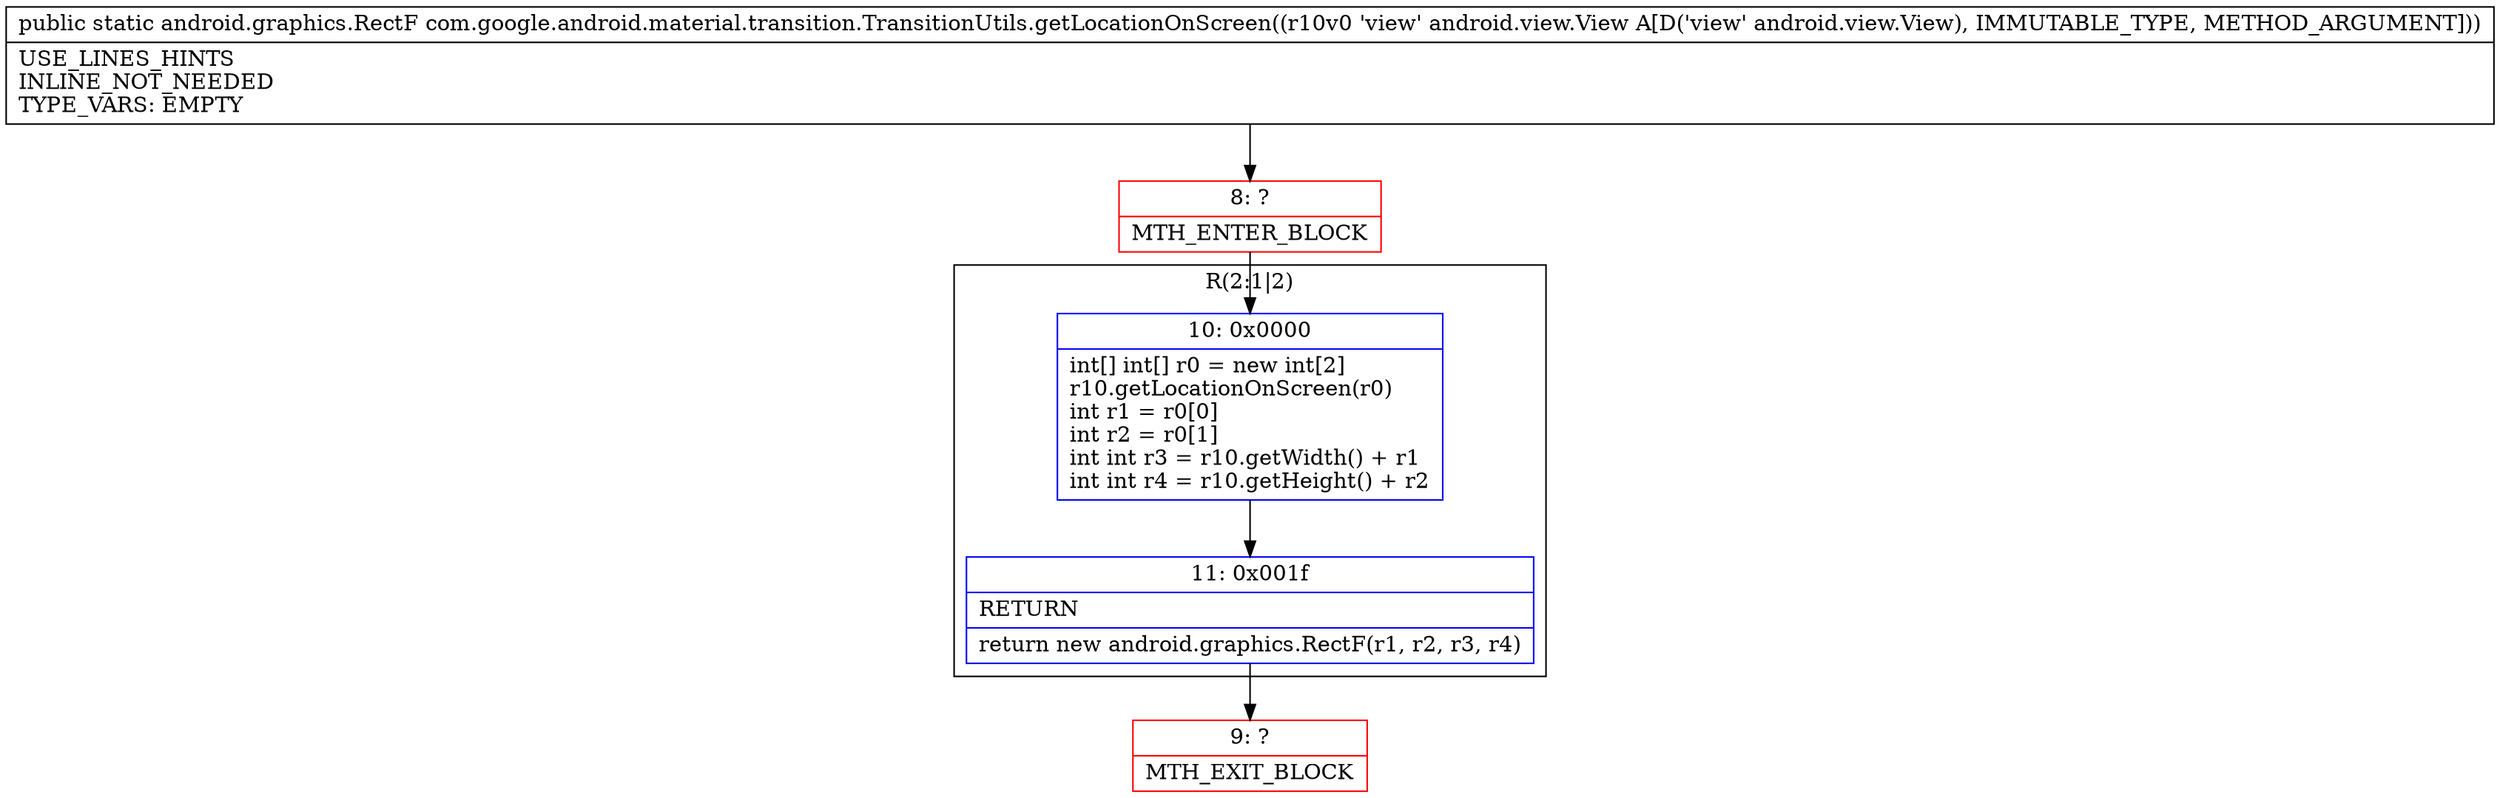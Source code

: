 digraph "CFG forcom.google.android.material.transition.TransitionUtils.getLocationOnScreen(Landroid\/view\/View;)Landroid\/graphics\/RectF;" {
subgraph cluster_Region_1073026214 {
label = "R(2:1|2)";
node [shape=record,color=blue];
Node_10 [shape=record,label="{10\:\ 0x0000|int[] int[] r0 = new int[2]\lr10.getLocationOnScreen(r0)\lint r1 = r0[0]\lint r2 = r0[1]\lint int r3 = r10.getWidth() + r1\lint int r4 = r10.getHeight() + r2\l}"];
Node_11 [shape=record,label="{11\:\ 0x001f|RETURN\l|return new android.graphics.RectF(r1, r2, r3, r4)\l}"];
}
Node_8 [shape=record,color=red,label="{8\:\ ?|MTH_ENTER_BLOCK\l}"];
Node_9 [shape=record,color=red,label="{9\:\ ?|MTH_EXIT_BLOCK\l}"];
MethodNode[shape=record,label="{public static android.graphics.RectF com.google.android.material.transition.TransitionUtils.getLocationOnScreen((r10v0 'view' android.view.View A[D('view' android.view.View), IMMUTABLE_TYPE, METHOD_ARGUMENT]))  | USE_LINES_HINTS\lINLINE_NOT_NEEDED\lTYPE_VARS: EMPTY\l}"];
MethodNode -> Node_8;Node_10 -> Node_11;
Node_11 -> Node_9;
Node_8 -> Node_10;
}

